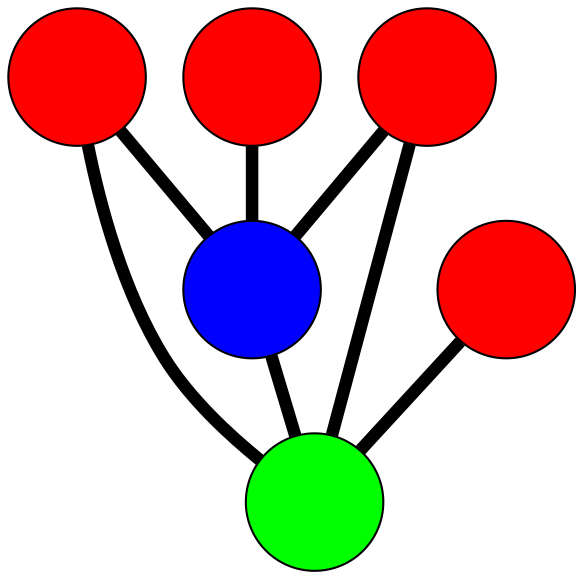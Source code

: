graph G {
	graph [bb="-116.56,-125.82,141.63,175.89",
		overlap=false,
		sep=0.0,
		splines=true
	];
	node [color=black,
		fixedsize=true,
		fontname="Latin Modern Math",
		fontsize=42,
		height=.92,
		label="\N",
		penwidth=1,
		shape=circle,
		width=.92
	];
	edge [color=black,
		penwidth=6,
		style=bold
	];
	0	 [fillcolor=red,
		height=0.91667,
		label="",
		pos="-83.565,9.2314",
		style=filled,
		width=0.91667];
	4	 [fillcolor=blue,
		height=0.91667,
		label="",
		pos="26.448,-34.48",
		style=filled,
		width=0.91667];
	0 -- 4	 [pos="-52.627,-3.061 -37.502,-9.0708 -19.352,-16.282 -4.2572,-22.28"];
	5	 [fillcolor=green,
		height=0.91667,
		label="",
		pos="-9.5573,43.432",
		style=filled,
		width=0.91667];
	0 -- 5	 [pos="-53.463,23.142 -48.981,25.213 -44.359,27.349 -39.872,29.423"];
	1	 [fillcolor=red,
		height=0.91667,
		label="",
		pos="-47.827,-68.259",
		style=filled,
		width=0.91667];
	1 -- 4	 [pos="-17.616,-54.52 -13.118,-52.474 -8.4794,-50.364 -3.9767,-48.317"];
	1 -- 5	 [pos="-37.065,-36.85 -31.847,-21.622 -25.595,-3.3759 -20.371,11.871"];
	2	 [fillcolor=red,
		height=0.91667,
		label="",
		pos="108.63,-92.817",
		style=filled,
		width=0.91667];
	2 -- 4	 [pos="81.723,-73.715 72.641,-67.269 62.505,-60.074 53.419,-53.625"];
	3	 [fillcolor=red,
		height=0.91667,
		label="",
		pos="5.8679,142.89",
		style=filled,
		width=0.91667];
	3 -- 5	 [pos="0.77439,110.05 -0.9105,99.186 -2.7846,87.102 -4.4691,76.24"];
	4 -- 5	 [pos="12.424,-4.1342 9.7785,1.5913 7.0118,7.5779 4.3689,13.297"];
}
